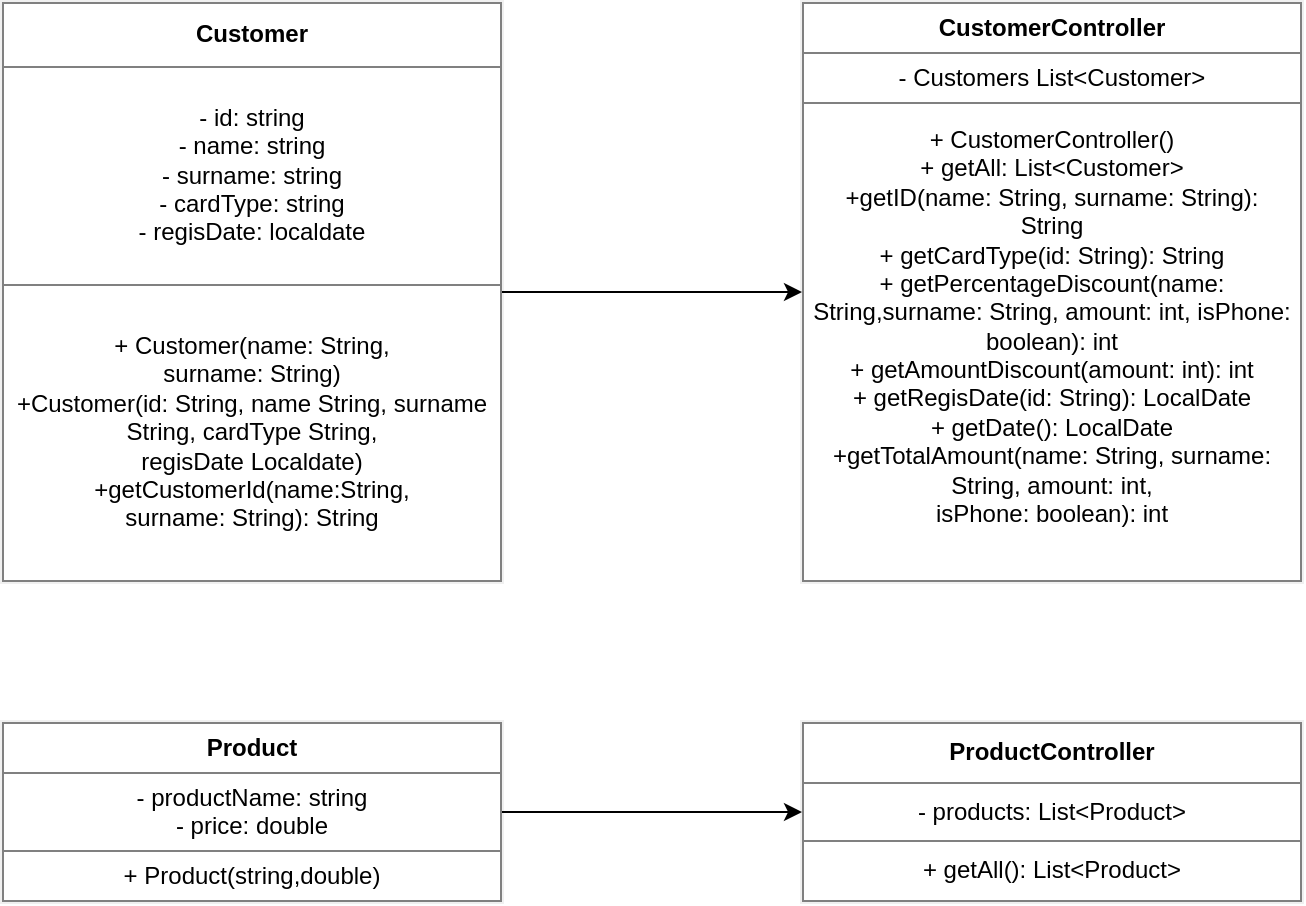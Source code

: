<mxfile>
    <diagram id="IL_KzvTNRKDmiEcQV_E0" name="Page-1">
        <mxGraphModel dx="1177" dy="718" grid="1" gridSize="10" guides="1" tooltips="1" connect="1" arrows="0" fold="1" page="1" pageScale="1" pageWidth="827" pageHeight="1169" math="0" shadow="0">
            <root>
                <mxCell id="0"/>
                <mxCell id="1" parent="0"/>
                <mxCell id="19" value="&lt;table border=&quot;1&quot; width=&quot;100%&quot; height=&quot;100%&quot; cellpadding=&quot;4&quot; style=&quot;width:100%;height:100%;border-collapse:collapse;&quot;&gt;&lt;tbody&gt;&lt;tr&gt;&lt;th align=&quot;center&quot;&gt;&lt;b&gt;Customer&lt;br&gt;&lt;/b&gt;&lt;/th&gt;&lt;/tr&gt;&lt;tr&gt;&lt;td align=&quot;center&quot;&gt;- id: string&lt;br&gt;- name: string&lt;br&gt;- surname: string&lt;br&gt;- cardType: string&lt;br&gt;- regisDate: localdate&lt;br&gt;&lt;/td&gt;&lt;/tr&gt;&lt;tr&gt;&lt;td align=&quot;center&quot;&gt;+ Customer(name: String,&lt;br&gt;surname: String)&lt;br&gt;+Customer(id: String, name String, surname String, cardType String,&lt;br&gt;regisDate Localdate)&lt;br&gt;+getCustomerId(name:String,&lt;br&gt;surname: String): String&lt;br&gt;&lt;/td&gt;&lt;/tr&gt;&lt;/tbody&gt;&lt;/table&gt;" style="text;html=1;whiteSpace=wrap;overflow=fill;fontSize=12;fillColor=default;strokeColor=#F0F0F0;perimeterSpacing=0;strokeWidth=2;" vertex="1" parent="1">
                    <mxGeometry x="80" y="40" width="250" height="290" as="geometry"/>
                </mxCell>
                <mxCell id="21" value="&lt;table border=&quot;1&quot; width=&quot;100%&quot; height=&quot;100%&quot; cellpadding=&quot;4&quot; style=&quot;width:100%;height:100%;border-collapse:collapse;&quot;&gt;&lt;tbody&gt;&lt;tr&gt;&lt;th align=&quot;center&quot;&gt;&lt;b&gt;Product&lt;br&gt;&lt;/b&gt;&lt;/th&gt;&lt;/tr&gt;&lt;tr&gt;&lt;td align=&quot;center&quot;&gt;- productName: string&lt;br&gt;- price: double&lt;br&gt;&lt;/td&gt;&lt;/tr&gt;&lt;tr&gt;&lt;td align=&quot;center&quot;&gt;+ Product(string,double)&lt;/td&gt;&lt;/tr&gt;&lt;/tbody&gt;&lt;/table&gt;" style="text;html=1;whiteSpace=wrap;overflow=fill;fontSize=12;fillColor=default;strokeColor=#F0F0F0;perimeterSpacing=0;strokeWidth=2;" vertex="1" parent="1">
                    <mxGeometry x="80" y="400" width="250" height="90" as="geometry"/>
                </mxCell>
                <mxCell id="23" value="&lt;table border=&quot;1&quot; width=&quot;100%&quot; height=&quot;100%&quot; cellpadding=&quot;4&quot; style=&quot;width:100%;height:100%;border-collapse:collapse;&quot;&gt;&lt;tbody&gt;&lt;tr&gt;&lt;th align=&quot;center&quot;&gt;&lt;b&gt;ProductController&lt;br&gt;&lt;/b&gt;&lt;/th&gt;&lt;/tr&gt;&lt;tr&gt;&lt;td align=&quot;center&quot;&gt;- products: List&amp;lt;Product&amp;gt;&lt;/td&gt;&lt;/tr&gt;&lt;tr&gt;&lt;td style=&quot;text-align: center;&quot;&gt;+ getAll(): List&amp;lt;Product&amp;gt;&lt;br&gt;&lt;/td&gt;&lt;/tr&gt;&lt;/tbody&gt;&lt;/table&gt;" style="text;html=1;whiteSpace=wrap;overflow=fill;fontSize=12;fillColor=default;strokeColor=#F0F0F0;perimeterSpacing=0;strokeWidth=2;" vertex="1" parent="1">
                    <mxGeometry x="480" y="400" width="250" height="90" as="geometry"/>
                </mxCell>
                <mxCell id="24" value="&lt;table border=&quot;1&quot; width=&quot;100%&quot; height=&quot;100%&quot; cellpadding=&quot;4&quot; style=&quot;width:100%;height:100%;border-collapse:collapse;&quot;&gt;&lt;tbody&gt;&lt;tr&gt;&lt;th align=&quot;center&quot;&gt;&lt;b&gt;CustomerController&lt;br&gt;&lt;/b&gt;&lt;/th&gt;&lt;/tr&gt;&lt;tr&gt;&lt;td align=&quot;center&quot;&gt;- Customers List&amp;lt;Customer&amp;gt;&lt;/td&gt;&lt;/tr&gt;&lt;tr&gt;&lt;td align=&quot;center&quot;&gt;+ CustomerController()&lt;br&gt;+ getAll: List&amp;lt;Customer&amp;gt;&lt;br&gt;+getID(name: String, surname: String): String&lt;br&gt;+ getCardType(id: String): String&lt;br&gt;+ getPercentageDiscount(name: String,surname: String, amount: int, isPhone: boolean): int&lt;br&gt;+ getAmountDiscount(amount: int): int&lt;br&gt;+ getRegisDate(id: String): LocalDate&lt;br&gt;+ getDate(): LocalDate&lt;br&gt;+getTotalAmount(name: String, surname: String, amount: int,&lt;br&gt;isPhone: boolean): int&lt;br&gt;&lt;br&gt;&lt;/td&gt;&lt;/tr&gt;&lt;/tbody&gt;&lt;/table&gt;" style="text;html=1;whiteSpace=wrap;overflow=fill;fontSize=12;fillColor=default;strokeColor=#F0F0F0;perimeterSpacing=0;strokeWidth=2;" vertex="1" parent="1">
                    <mxGeometry x="480" y="40" width="250" height="290" as="geometry"/>
                </mxCell>
                <mxCell id="26" value="" style="endArrow=classic;html=1;fontFamily=Helvetica;fontSize=12;exitX=1;exitY=0.5;exitDx=0;exitDy=0;entryX=0;entryY=0.5;entryDx=0;entryDy=0;" edge="1" parent="1" source="21" target="23">
                    <mxGeometry width="50" height="50" relative="1" as="geometry">
                        <mxPoint x="360" y="440" as="sourcePoint"/>
                        <mxPoint x="440" y="440" as="targetPoint"/>
                    </mxGeometry>
                </mxCell>
                <mxCell id="27" value="" style="endArrow=classic;html=1;fontFamily=Helvetica;fontSize=12;entryX=0;entryY=0.5;entryDx=0;entryDy=0;exitX=1;exitY=0.5;exitDx=0;exitDy=0;" edge="1" parent="1" source="19" target="24">
                    <mxGeometry width="50" height="50" relative="1" as="geometry">
                        <mxPoint x="360" y="120" as="sourcePoint"/>
                        <mxPoint x="440" y="120" as="targetPoint"/>
                        <Array as="points"/>
                    </mxGeometry>
                </mxCell>
            </root>
        </mxGraphModel>
    </diagram>
</mxfile>